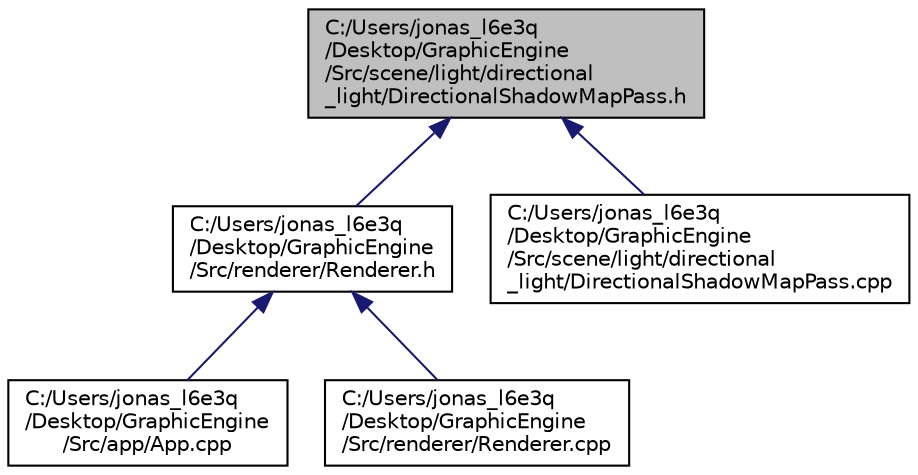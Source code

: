 digraph "C:/Users/jonas_l6e3q/Desktop/GraphicEngine/Src/scene/light/directional_light/DirectionalShadowMapPass.h"
{
 // INTERACTIVE_SVG=YES
 // LATEX_PDF_SIZE
  bgcolor="transparent";
  edge [fontname="Helvetica",fontsize="10",labelfontname="Helvetica",labelfontsize="10"];
  node [fontname="Helvetica",fontsize="10",shape=record];
  Node1 [label="C:/Users/jonas_l6e3q\l/Desktop/GraphicEngine\l/Src/scene/light/directional\l_light/DirectionalShadowMapPass.h",height=0.2,width=0.4,color="black", fillcolor="grey75", style="filled", fontcolor="black",tooltip=" "];
  Node1 -> Node2 [dir="back",color="midnightblue",fontsize="10",style="solid"];
  Node2 [label="C:/Users/jonas_l6e3q\l/Desktop/GraphicEngine\l/Src/renderer/Renderer.h",height=0.2,width=0.4,color="black",URL="$d3/da0/_renderer_8h.html",tooltip=" "];
  Node2 -> Node3 [dir="back",color="midnightblue",fontsize="10",style="solid"];
  Node3 [label="C:/Users/jonas_l6e3q\l/Desktop/GraphicEngine\l/Src/app/App.cpp",height=0.2,width=0.4,color="black",URL="$dc/db4/_app_8cpp.html",tooltip=" "];
  Node2 -> Node4 [dir="back",color="midnightblue",fontsize="10",style="solid"];
  Node4 [label="C:/Users/jonas_l6e3q\l/Desktop/GraphicEngine\l/Src/renderer/Renderer.cpp",height=0.2,width=0.4,color="black",URL="$da/d84/_renderer_8cpp.html",tooltip=" "];
  Node1 -> Node5 [dir="back",color="midnightblue",fontsize="10",style="solid"];
  Node5 [label="C:/Users/jonas_l6e3q\l/Desktop/GraphicEngine\l/Src/scene/light/directional\l_light/DirectionalShadowMapPass.cpp",height=0.2,width=0.4,color="black",URL="$dd/d62/_directional_shadow_map_pass_8cpp.html",tooltip=" "];
}

